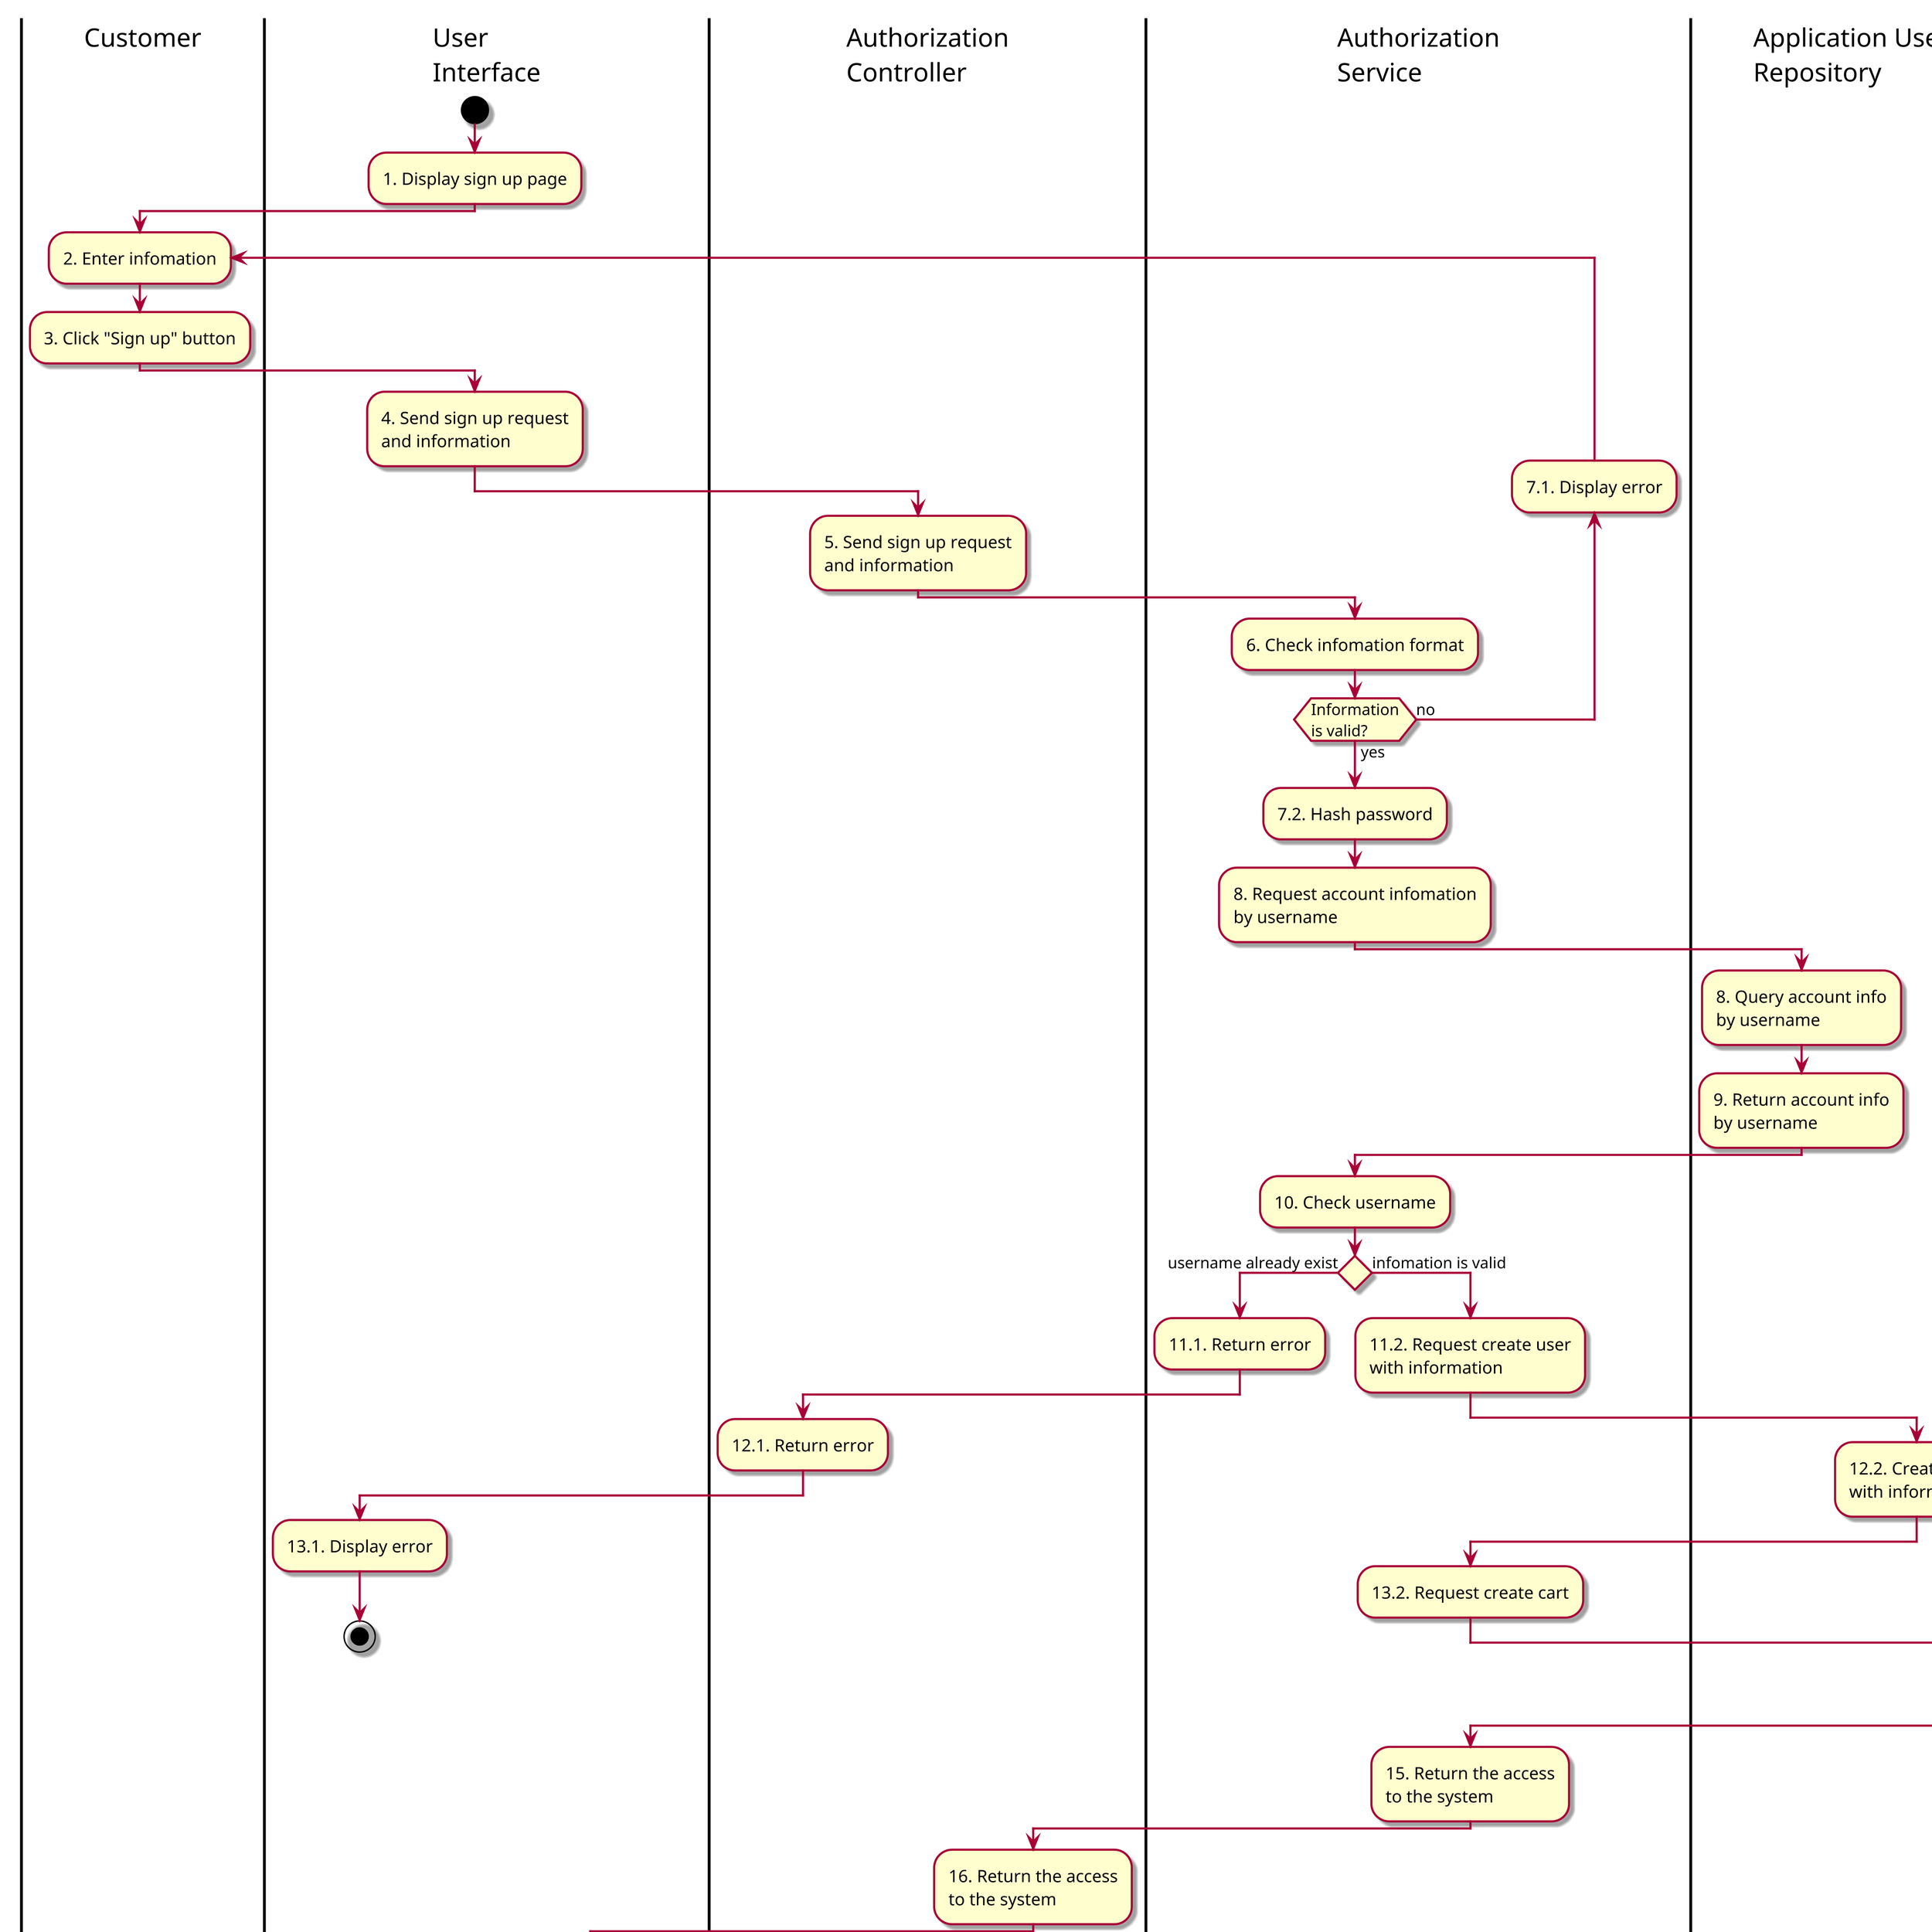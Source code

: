 @startuml ActSignUp

skin rose
scale 3

|Customer|
|User\nInterface|
|Authorization\nController|
|Authorization\nService|
|Application User\nRepository|
|Cart\nRepository|
|User\nInterface|
start
:1. Display sign up page;
|Customer|
repeat :2. Enter infomation;
:3. Click "Sign up" button;
|User\nInterface|
:4. Send sign up request\nand information;
|Authorization\nController|
:5. Send sign up request\nand information;
|Authorization\nService|
:6. Check infomation format;
backward :7.1. Display error;
repeat while (Information\nis valid?) is(no) not(yes)
:7.2. Hash password;
:8. Request account infomation\nby username;
|Application User\nRepository|
:8. Query account info\nby username;
:9. Return account info\nby username;
|Authorization\nService|
:10. Check username;
if () then (username already exist)
    :11.1. Return error;
    |Authorization\nController|
    :12.1. Return error;
    |User\nInterface|
    :13.1. Display error;
    stop
else(infomation is valid)
    |Authorization\nService|
    :11.2. Request create user\nwith information;
    |Application User\nRepository|
    :12.2. Create user\nwith information;
    |Authorization\nService|
    :13.2. Request create cart;
    |Cart\nRepository|
    :14. Create cart;
    |Authorization\nService|
    :15. Return the access\nto the system;
    |Authorization\nController|
    :16. Return the access\nto the system;
    |User\nInterface|
    :17. Display home page\nwith signed in;
    stop
@enduml